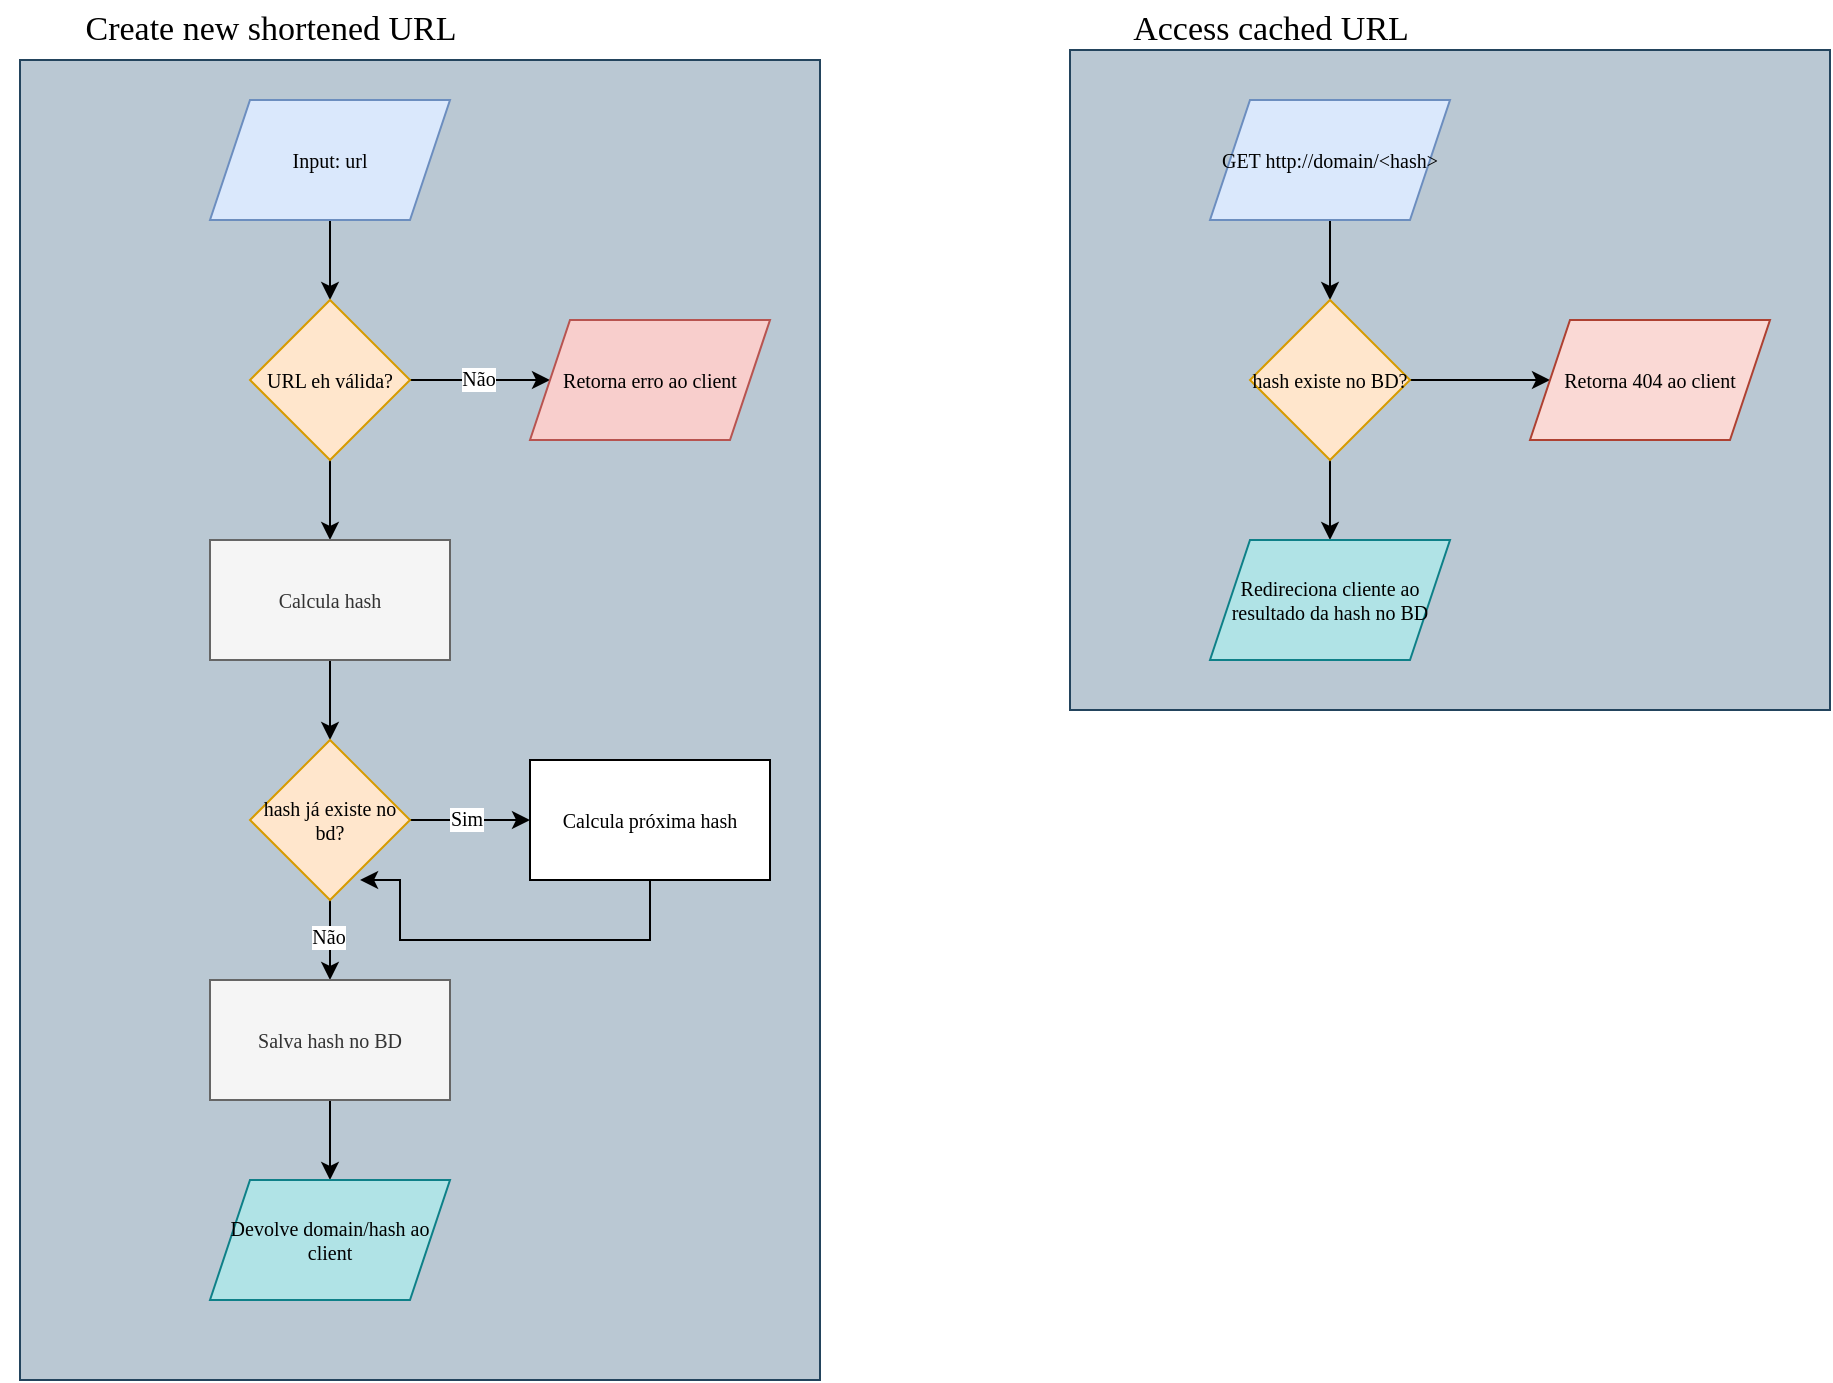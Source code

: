 <mxfile version="24.7.2" type="device" pages="2">
  <diagram name="Page-1" id="we2Nf_3BzXFsyqmwU_2K">
    <mxGraphModel dx="989" dy="370" grid="1" gridSize="10" guides="1" tooltips="1" connect="1" arrows="1" fold="1" page="1" pageScale="1" pageWidth="850" pageHeight="1100" math="0" shadow="0">
      <root>
        <mxCell id="0" />
        <mxCell id="1" parent="0" />
        <mxCell id="5Wi7uwszrFIGQoVAp8LL-33" value="" style="rounded=0;whiteSpace=wrap;html=1;strokeColor=#23445d;align=center;verticalAlign=middle;fontFamily=Roboto Mono;fontSource=https%3A%2F%2Ffonts.googleapis.com%2Fcss%3Ffamily%3DRoboto%2BMono;fontSize=10;fillColor=#bac8d3;" parent="1" vertex="1">
          <mxGeometry x="330" y="170" width="400" height="660" as="geometry" />
        </mxCell>
        <mxCell id="5Wi7uwszrFIGQoVAp8LL-10" value="" style="edgeStyle=orthogonalEdgeStyle;rounded=0;orthogonalLoop=1;jettySize=auto;html=1;fontFamily=Roboto Mono;fontSource=https%3A%2F%2Ffonts.googleapis.com%2Fcss%3Ffamily%3DRoboto%2BMono;fontSize=10;fontColor=default;" parent="1" source="5Wi7uwszrFIGQoVAp8LL-2" target="5Wi7uwszrFIGQoVAp8LL-9" edge="1">
          <mxGeometry relative="1" as="geometry" />
        </mxCell>
        <mxCell id="5Wi7uwszrFIGQoVAp8LL-2" value="&lt;font style=&quot;font-size: 10px;&quot; data-font-src=&quot;https://fonts.googleapis.com/css?family=Roboto+Mono&quot;&gt;Input: url&lt;/font&gt;" style="shape=parallelogram;perimeter=parallelogramPerimeter;whiteSpace=wrap;html=1;fixedSize=1;fontFamily=Roboto Mono;fontSource=https%3A%2F%2Ffonts.googleapis.com%2Fcss%3Ffamily%3DRoboto%2BMono;fillColor=#dae8fc;strokeColor=#6c8ebf;fontSize=10;" parent="1" vertex="1">
          <mxGeometry x="425" y="190" width="120" height="60" as="geometry" />
        </mxCell>
        <mxCell id="5Wi7uwszrFIGQoVAp8LL-15" value="" style="edgeStyle=orthogonalEdgeStyle;rounded=0;orthogonalLoop=1;jettySize=auto;html=1;fontFamily=Roboto Mono;fontSource=https%3A%2F%2Ffonts.googleapis.com%2Fcss%3Ffamily%3DRoboto%2BMono;fontSize=10;fontColor=default;" parent="1" source="5Wi7uwszrFIGQoVAp8LL-9" target="5Wi7uwszrFIGQoVAp8LL-14" edge="1">
          <mxGeometry relative="1" as="geometry" />
        </mxCell>
        <mxCell id="5Wi7uwszrFIGQoVAp8LL-20" value="Não" style="edgeLabel;html=1;align=center;verticalAlign=middle;resizable=0;points=[];strokeColor=default;fontFamily=Roboto Mono;fontSource=https%3A%2F%2Ffonts.googleapis.com%2Fcss%3Ffamily%3DRoboto%2BMono;fontSize=10;fontColor=default;fillColor=default;" parent="5Wi7uwszrFIGQoVAp8LL-15" vertex="1" connectable="0">
          <mxGeometry x="-0.057" y="1" relative="1" as="geometry">
            <mxPoint x="1" as="offset" />
          </mxGeometry>
        </mxCell>
        <mxCell id="5Wi7uwszrFIGQoVAp8LL-17" value="" style="edgeStyle=orthogonalEdgeStyle;rounded=0;orthogonalLoop=1;jettySize=auto;html=1;fontFamily=Roboto Mono;fontSource=https%3A%2F%2Ffonts.googleapis.com%2Fcss%3Ffamily%3DRoboto%2BMono;fontSize=10;fontColor=default;" parent="1" source="5Wi7uwszrFIGQoVAp8LL-9" target="5Wi7uwszrFIGQoVAp8LL-16" edge="1">
          <mxGeometry relative="1" as="geometry" />
        </mxCell>
        <mxCell id="5Wi7uwszrFIGQoVAp8LL-9" value="URL eh válida?" style="rhombus;whiteSpace=wrap;html=1;fontFamily=Roboto Mono;fillColor=#ffe6cc;strokeColor=#d79b00;fontSource=https%3A%2F%2Ffonts.googleapis.com%2Fcss%3Ffamily%3DRoboto%2BMono;fontSize=10;" parent="1" vertex="1">
          <mxGeometry x="445" y="290" width="80" height="80" as="geometry" />
        </mxCell>
        <mxCell id="5Wi7uwszrFIGQoVAp8LL-14" value="&lt;div style=&quot;font-size: 10px;&quot;&gt;Retorna erro ao client&lt;/div&gt;" style="shape=parallelogram;perimeter=parallelogramPerimeter;whiteSpace=wrap;html=1;fixedSize=1;fontFamily=Roboto Mono;fillColor=#f8cecc;strokeColor=#b85450;fontSource=https%3A%2F%2Ffonts.googleapis.com%2Fcss%3Ffamily%3DRoboto%2BMono;fontSize=10;" parent="1" vertex="1">
          <mxGeometry x="585" y="300" width="120" height="60" as="geometry" />
        </mxCell>
        <mxCell id="5Wi7uwszrFIGQoVAp8LL-19" value="" style="edgeStyle=orthogonalEdgeStyle;rounded=0;orthogonalLoop=1;jettySize=auto;html=1;fontFamily=Roboto Mono;fontSource=https%3A%2F%2Ffonts.googleapis.com%2Fcss%3Ffamily%3DRoboto%2BMono;fontSize=10;fontColor=default;" parent="1" source="5Wi7uwszrFIGQoVAp8LL-16" target="5Wi7uwszrFIGQoVAp8LL-18" edge="1">
          <mxGeometry relative="1" as="geometry" />
        </mxCell>
        <mxCell id="5Wi7uwszrFIGQoVAp8LL-16" value="Calcula hash" style="whiteSpace=wrap;html=1;fontFamily=Roboto Mono;fillColor=#f5f5f5;strokeColor=#666666;fontSource=https%3A%2F%2Ffonts.googleapis.com%2Fcss%3Ffamily%3DRoboto%2BMono;fontColor=#333333;fontSize=10;" parent="1" vertex="1">
          <mxGeometry x="425" y="410" width="120" height="60" as="geometry" />
        </mxCell>
        <mxCell id="5Wi7uwszrFIGQoVAp8LL-23" value="" style="edgeStyle=orthogonalEdgeStyle;rounded=0;orthogonalLoop=1;jettySize=auto;html=1;fontFamily=Roboto Mono;fontSource=https%3A%2F%2Ffonts.googleapis.com%2Fcss%3Ffamily%3DRoboto%2BMono;fontSize=10;fontColor=default;" parent="1" source="5Wi7uwszrFIGQoVAp8LL-18" target="5Wi7uwszrFIGQoVAp8LL-22" edge="1">
          <mxGeometry relative="1" as="geometry" />
        </mxCell>
        <mxCell id="5Wi7uwszrFIGQoVAp8LL-24" value="Sim" style="edgeLabel;html=1;align=center;verticalAlign=middle;resizable=0;points=[];strokeColor=default;fontFamily=Roboto Mono;fontSource=https%3A%2F%2Ffonts.googleapis.com%2Fcss%3Ffamily%3DRoboto%2BMono;fontSize=10;fontColor=default;fillColor=default;" parent="5Wi7uwszrFIGQoVAp8LL-23" vertex="1" connectable="0">
          <mxGeometry x="-0.084" y="1" relative="1" as="geometry">
            <mxPoint as="offset" />
          </mxGeometry>
        </mxCell>
        <mxCell id="5Wi7uwszrFIGQoVAp8LL-27" value="" style="edgeStyle=orthogonalEdgeStyle;rounded=0;orthogonalLoop=1;jettySize=auto;html=1;fontFamily=Roboto Mono;fontSource=https%3A%2F%2Ffonts.googleapis.com%2Fcss%3Ffamily%3DRoboto%2BMono;fontSize=10;fontColor=default;" parent="1" source="5Wi7uwszrFIGQoVAp8LL-18" target="5Wi7uwszrFIGQoVAp8LL-26" edge="1">
          <mxGeometry relative="1" as="geometry" />
        </mxCell>
        <mxCell id="5Wi7uwszrFIGQoVAp8LL-32" value="Não" style="edgeLabel;html=1;align=center;verticalAlign=middle;resizable=0;points=[];strokeColor=default;fontFamily=Roboto Mono;fontSource=https%3A%2F%2Ffonts.googleapis.com%2Fcss%3Ffamily%3DRoboto%2BMono;fontSize=10;fontColor=default;fillColor=default;" parent="5Wi7uwszrFIGQoVAp8LL-27" vertex="1" connectable="0">
          <mxGeometry x="-0.1" y="-1" relative="1" as="geometry">
            <mxPoint as="offset" />
          </mxGeometry>
        </mxCell>
        <mxCell id="5Wi7uwszrFIGQoVAp8LL-18" value="hash já existe no bd?" style="rhombus;whiteSpace=wrap;html=1;fontFamily=Roboto Mono;fillColor=#ffe6cc;strokeColor=#d79b00;fontSource=https%3A%2F%2Ffonts.googleapis.com%2Fcss%3Ffamily%3DRoboto%2BMono;fontSize=10;" parent="1" vertex="1">
          <mxGeometry x="445" y="510" width="80" height="80" as="geometry" />
        </mxCell>
        <mxCell id="5Wi7uwszrFIGQoVAp8LL-25" style="edgeStyle=orthogonalEdgeStyle;rounded=0;orthogonalLoop=1;jettySize=auto;html=1;entryX=0.688;entryY=0.875;entryDx=0;entryDy=0;fontFamily=Roboto Mono;fontSource=https%3A%2F%2Ffonts.googleapis.com%2Fcss%3Ffamily%3DRoboto%2BMono;fontSize=10;fontColor=default;entryPerimeter=0;" parent="1" source="5Wi7uwszrFIGQoVAp8LL-22" target="5Wi7uwszrFIGQoVAp8LL-18" edge="1">
          <mxGeometry relative="1" as="geometry">
            <Array as="points">
              <mxPoint x="645" y="610" />
              <mxPoint x="520" y="610" />
              <mxPoint x="520" y="580" />
            </Array>
          </mxGeometry>
        </mxCell>
        <mxCell id="5Wi7uwszrFIGQoVAp8LL-22" value="Calcula próxima hash" style="whiteSpace=wrap;html=1;fontFamily=Roboto Mono;fontSource=https%3A%2F%2Ffonts.googleapis.com%2Fcss%3Ffamily%3DRoboto%2BMono;fontSize=10;" parent="1" vertex="1">
          <mxGeometry x="585" y="520" width="120" height="60" as="geometry" />
        </mxCell>
        <mxCell id="5Wi7uwszrFIGQoVAp8LL-31" value="" style="edgeStyle=orthogonalEdgeStyle;rounded=0;orthogonalLoop=1;jettySize=auto;html=1;fontFamily=Roboto Mono;fontSource=https%3A%2F%2Ffonts.googleapis.com%2Fcss%3Ffamily%3DRoboto%2BMono;fontSize=10;fontColor=default;" parent="1" source="5Wi7uwszrFIGQoVAp8LL-26" target="5Wi7uwszrFIGQoVAp8LL-30" edge="1">
          <mxGeometry relative="1" as="geometry" />
        </mxCell>
        <mxCell id="5Wi7uwszrFIGQoVAp8LL-26" value="Salva hash no BD" style="whiteSpace=wrap;html=1;fontFamily=Roboto Mono;fillColor=#f5f5f5;strokeColor=#666666;fontSource=https%3A%2F%2Ffonts.googleapis.com%2Fcss%3Ffamily%3DRoboto%2BMono;fontColor=#333333;fontSize=10;" parent="1" vertex="1">
          <mxGeometry x="425" y="630" width="120" height="60" as="geometry" />
        </mxCell>
        <mxCell id="5Wi7uwszrFIGQoVAp8LL-30" value="&lt;div style=&quot;font-size: 10px;&quot;&gt;Devolve domain/hash ao client&lt;br style=&quot;font-size: 10px;&quot;&gt;&lt;/div&gt;" style="shape=parallelogram;perimeter=parallelogramPerimeter;whiteSpace=wrap;html=1;fixedSize=1;strokeColor=#0e8088;align=center;verticalAlign=middle;fontFamily=Roboto Mono;fontSource=https%3A%2F%2Ffonts.googleapis.com%2Fcss%3Ffamily%3DRoboto%2BMono;fontSize=10;fillColor=#b0e3e6;" parent="1" vertex="1">
          <mxGeometry x="425" y="730" width="120" height="60" as="geometry" />
        </mxCell>
        <mxCell id="5Wi7uwszrFIGQoVAp8LL-34" value="Create new shortened URL" style="text;html=1;align=center;verticalAlign=middle;resizable=0;points=[];autosize=1;strokeColor=none;fillColor=none;fontFamily=Roboto Mono;fontSource=https%3A%2F%2Ffonts.googleapis.com%2Fcss%3Ffamily%3DRoboto%2BMono;fontSize=17;fontColor=default;" parent="1" vertex="1">
          <mxGeometry x="320" y="140" width="270" height="30" as="geometry" />
        </mxCell>
        <mxCell id="5Wi7uwszrFIGQoVAp8LL-35" value="" style="rounded=0;whiteSpace=wrap;html=1;strokeColor=#23445d;align=center;verticalAlign=middle;fontFamily=Roboto Mono;fontSource=https%3A%2F%2Ffonts.googleapis.com%2Fcss%3Ffamily%3DRoboto%2BMono;fontSize=10;fillColor=#bac8d3;" parent="1" vertex="1">
          <mxGeometry x="855" y="165" width="380" height="330" as="geometry" />
        </mxCell>
        <mxCell id="5Wi7uwszrFIGQoVAp8LL-36" value="" style="edgeStyle=orthogonalEdgeStyle;rounded=0;orthogonalLoop=1;jettySize=auto;html=1;fontFamily=Roboto Mono;fontSource=https%3A%2F%2Ffonts.googleapis.com%2Fcss%3Ffamily%3DRoboto%2BMono;fontSize=10;fontColor=default;" parent="1" source="5Wi7uwszrFIGQoVAp8LL-37" target="5Wi7uwszrFIGQoVAp8LL-41" edge="1">
          <mxGeometry relative="1" as="geometry" />
        </mxCell>
        <mxCell id="5Wi7uwszrFIGQoVAp8LL-37" value="GET http://domain/&amp;lt;hash&amp;gt;" style="shape=parallelogram;perimeter=parallelogramPerimeter;whiteSpace=wrap;html=1;fixedSize=1;fontFamily=Roboto Mono;fontSource=https%3A%2F%2Ffonts.googleapis.com%2Fcss%3Ffamily%3DRoboto%2BMono;fillColor=#dae8fc;strokeColor=#6c8ebf;fontSize=10;" parent="1" vertex="1">
          <mxGeometry x="925" y="190" width="120" height="60" as="geometry" />
        </mxCell>
        <mxCell id="5Wi7uwszrFIGQoVAp8LL-57" value="" style="edgeStyle=orthogonalEdgeStyle;rounded=0;orthogonalLoop=1;jettySize=auto;html=1;fontFamily=Roboto Mono;fontSource=https%3A%2F%2Ffonts.googleapis.com%2Fcss%3Ffamily%3DRoboto%2BMono;fontSize=10;fontColor=default;" parent="1" source="5Wi7uwszrFIGQoVAp8LL-41" target="5Wi7uwszrFIGQoVAp8LL-56" edge="1">
          <mxGeometry relative="1" as="geometry" />
        </mxCell>
        <mxCell id="5Wi7uwszrFIGQoVAp8LL-60" value="" style="edgeStyle=orthogonalEdgeStyle;rounded=0;orthogonalLoop=1;jettySize=auto;html=1;fontFamily=Roboto Mono;fontSource=https%3A%2F%2Ffonts.googleapis.com%2Fcss%3Ffamily%3DRoboto%2BMono;fontSize=10;fontColor=default;" parent="1" source="5Wi7uwszrFIGQoVAp8LL-41" target="5Wi7uwszrFIGQoVAp8LL-59" edge="1">
          <mxGeometry relative="1" as="geometry" />
        </mxCell>
        <mxCell id="5Wi7uwszrFIGQoVAp8LL-41" value="hash existe no BD?" style="rhombus;whiteSpace=wrap;html=1;fontFamily=Roboto Mono;fillColor=#ffe6cc;strokeColor=#d79b00;fontSource=https%3A%2F%2Ffonts.googleapis.com%2Fcss%3Ffamily%3DRoboto%2BMono;fontSize=10;" parent="1" vertex="1">
          <mxGeometry x="945" y="290" width="80" height="80" as="geometry" />
        </mxCell>
        <mxCell id="5Wi7uwszrFIGQoVAp8LL-55" value="Access cached URL" style="text;html=1;align=center;verticalAlign=middle;resizable=0;points=[];autosize=1;strokeColor=none;fillColor=none;fontFamily=Roboto Mono;fontSource=https%3A%2F%2Ffonts.googleapis.com%2Fcss%3Ffamily%3DRoboto%2BMono;fontSize=17;fontColor=default;" parent="1" vertex="1">
          <mxGeometry x="855" y="140" width="200" height="30" as="geometry" />
        </mxCell>
        <mxCell id="5Wi7uwszrFIGQoVAp8LL-56" value="Retorna 404 ao client" style="shape=parallelogram;perimeter=parallelogramPerimeter;whiteSpace=wrap;html=1;fixedSize=1;fontSize=10;fontFamily=Roboto Mono;fillColor=#fad9d5;strokeColor=#ae4132;fontSource=https%3A%2F%2Ffonts.googleapis.com%2Fcss%3Ffamily%3DRoboto%2BMono;" parent="1" vertex="1">
          <mxGeometry x="1085" y="300" width="120" height="60" as="geometry" />
        </mxCell>
        <mxCell id="5Wi7uwszrFIGQoVAp8LL-59" value="Redireciona cliente ao resultado da hash no BD" style="shape=parallelogram;perimeter=parallelogramPerimeter;whiteSpace=wrap;html=1;fixedSize=1;fontSize=10;fontFamily=Roboto Mono;fillColor=#b0e3e6;strokeColor=#0e8088;fontSource=https%3A%2F%2Ffonts.googleapis.com%2Fcss%3Ffamily%3DRoboto%2BMono;" parent="1" vertex="1">
          <mxGeometry x="925" y="410" width="120" height="60" as="geometry" />
        </mxCell>
      </root>
    </mxGraphModel>
  </diagram>
  <diagram id="CCAhiRJneVYuBT654JHf" name="BD - UML">
    <mxGraphModel dx="1373" dy="606" grid="1" gridSize="10" guides="1" tooltips="1" connect="1" arrows="1" fold="1" page="1" pageScale="1" pageWidth="850" pageHeight="1100" math="0" shadow="0">
      <root>
        <mxCell id="0" />
        <mxCell id="1" parent="0" />
        <mxCell id="p89t9oVVgF_kUO3e--Zp-4" value="&lt;div&gt;«interface»&lt;/div&gt;&lt;div&gt;&lt;b&gt;BD&lt;/b&gt;&lt;/div&gt;" style="swimlane;fontStyle=1;align=center;verticalAlign=top;childLayout=stackLayout;horizontal=1;startSize=35;horizontalStack=0;resizeParent=1;resizeParentMax=0;resizeLast=0;collapsible=1;marginBottom=0;whiteSpace=wrap;html=1;strokeColor=default;fontFamily=Roboto Mono;fontSource=https%3A%2F%2Ffonts.googleapis.com%2Fcss%3Ffamily%3DRoboto%2BMono;fontSize=10;fontColor=default;fillColor=#dae8fc;rounded=0;arcSize=15;absoluteArcSize=0;swimlaneHead=1;swimlaneBody=1;resizeHeight=1;resizeWidth=0;labelBorderColor=none;" vertex="1" parent="1">
          <mxGeometry x="110" y="210" width="340" height="132" as="geometry">
            <mxRectangle x="100" y="380" width="50" height="30" as="alternateBounds" />
          </mxGeometry>
        </mxCell>
        <mxCell id="p89t9oVVgF_kUO3e--Zp-5" value="+ hashExists(hash string): bool" style="text;strokeColor=none;fillColor=none;align=left;verticalAlign=top;spacingLeft=4;spacingRight=4;overflow=hidden;rotatable=0;points=[[0,0.5],[1,0.5]];portConstraint=eastwest;whiteSpace=wrap;html=1;fontFamily=Roboto Mono;fontSource=https%3A%2F%2Ffonts.googleapis.com%2Fcss%3Ffamily%3DRoboto%2BMono;fontSize=10;fontColor=default;" vertex="1" parent="p89t9oVVgF_kUO3e--Zp-4">
          <mxGeometry y="35" width="340" height="25" as="geometry" />
        </mxCell>
        <mxCell id="p89t9oVVgF_kUO3e--Zp-6" value="" style="line;strokeWidth=1;fillColor=none;align=left;verticalAlign=middle;spacingTop=-1;spacingLeft=3;spacingRight=3;rotatable=0;labelPosition=right;points=[];portConstraint=eastwest;strokeColor=inherit;fontFamily=Roboto Mono;fontSource=https%3A%2F%2Ffonts.googleapis.com%2Fcss%3Ffamily%3DRoboto%2BMono;fontSize=10;fontColor=default;" vertex="1" parent="p89t9oVVgF_kUO3e--Zp-4">
          <mxGeometry y="60" width="340" height="8" as="geometry" />
        </mxCell>
        <mxCell id="p89t9oVVgF_kUO3e--Zp-7" value="+ saveHash(hash string): error" style="text;strokeColor=none;fillColor=none;align=left;verticalAlign=top;spacingLeft=4;spacingRight=4;overflow=hidden;rotatable=0;points=[[0,0.5],[1,0.5]];portConstraint=eastwest;whiteSpace=wrap;html=1;fontFamily=Roboto Mono;fontSource=https%3A%2F%2Ffonts.googleapis.com%2Fcss%3Ffamily%3DRoboto%2BMono;fontSize=10;fontColor=default;flipH=0;flipV=1;" vertex="1" parent="p89t9oVVgF_kUO3e--Zp-4">
          <mxGeometry y="68" width="340" height="32" as="geometry" />
        </mxCell>
        <mxCell id="p89t9oVVgF_kUO3e--Zp-14" value="+ getHashValue(hash string) (value string, err error)" style="text;strokeColor=default;fillColor=none;align=left;verticalAlign=top;spacingLeft=4;spacingRight=4;overflow=hidden;rotatable=0;points=[[0,0.5],[1,0.5]];portConstraint=eastwest;whiteSpace=wrap;html=1;fontFamily=Roboto Mono;fontSource=https%3A%2F%2Ffonts.googleapis.com%2Fcss%3Ffamily%3DRoboto%2BMono;fontSize=10;fontColor=default;flipH=0;flipV=1;labelBorderColor=none;labelBackgroundColor=none;" vertex="1" parent="p89t9oVVgF_kUO3e--Zp-4">
          <mxGeometry y="100" width="340" height="32" as="geometry" />
        </mxCell>
        <mxCell id="p89t9oVVgF_kUO3e--Zp-12" style="edgeStyle=orthogonalEdgeStyle;rounded=0;orthogonalLoop=1;jettySize=auto;html=1;fontFamily=Roboto Mono;fontSource=https%3A%2F%2Ffonts.googleapis.com%2Fcss%3Ffamily%3DRoboto%2BMono;fontSize=10;fontColor=default;exitX=0.5;exitY=0;exitDx=0;exitDy=0;" edge="1" parent="1" source="p89t9oVVgF_kUO3e--Zp-11" target="p89t9oVVgF_kUO3e--Zp-4">
          <mxGeometry relative="1" as="geometry">
            <Array as="points">
              <mxPoint x="115" y="470" />
              <mxPoint x="115" y="370" />
              <mxPoint x="140" y="370" />
            </Array>
          </mxGeometry>
        </mxCell>
        <mxCell id="p89t9oVVgF_kUO3e--Zp-11" value="In-Memory Badger" style="html=1;whiteSpace=wrap;strokeColor=#6c8ebf;align=center;verticalAlign=middle;fontFamily=Roboto Mono;fontSource=https%3A%2F%2Ffonts.googleapis.com%2Fcss%3Ffamily%3DRoboto%2BMono;fontSize=10;fontColor=default;fillColor=#dae8fc;" vertex="1" parent="1">
          <mxGeometry x="60" y="450" width="110" height="50" as="geometry" />
        </mxCell>
      </root>
    </mxGraphModel>
  </diagram>
</mxfile>
